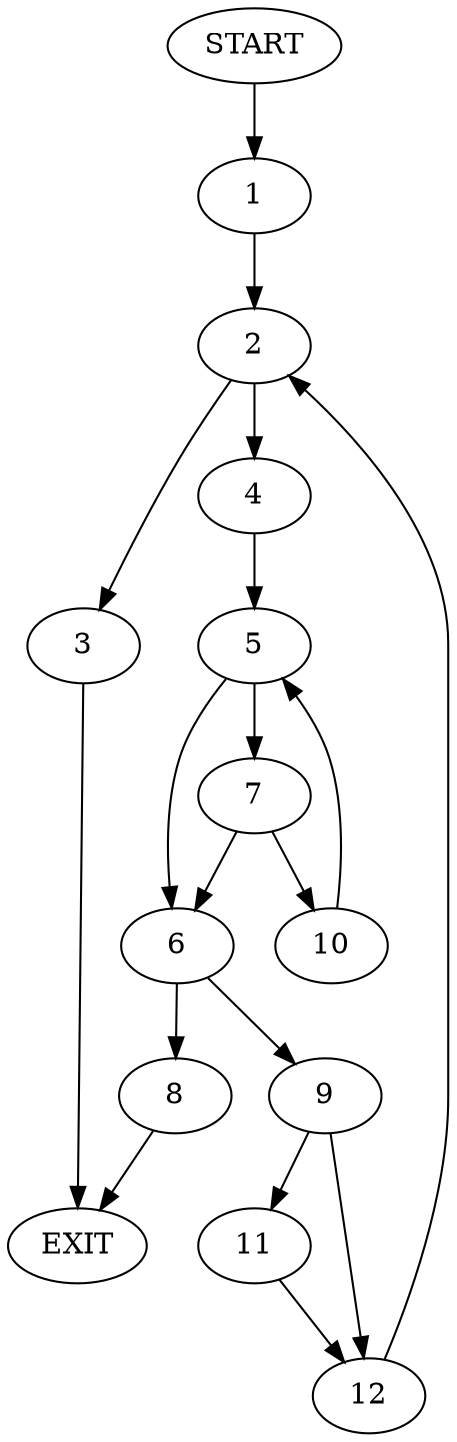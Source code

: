digraph {
0 [label="START"]
13 [label="EXIT"]
0 -> 1
1 -> 2
2 -> 3
2 -> 4
4 -> 5
3 -> 13
5 -> 6
5 -> 7
6 -> 8
6 -> 9
7 -> 6
7 -> 10
10 -> 5
9 -> 11
9 -> 12
8 -> 13
11 -> 12
12 -> 2
}
